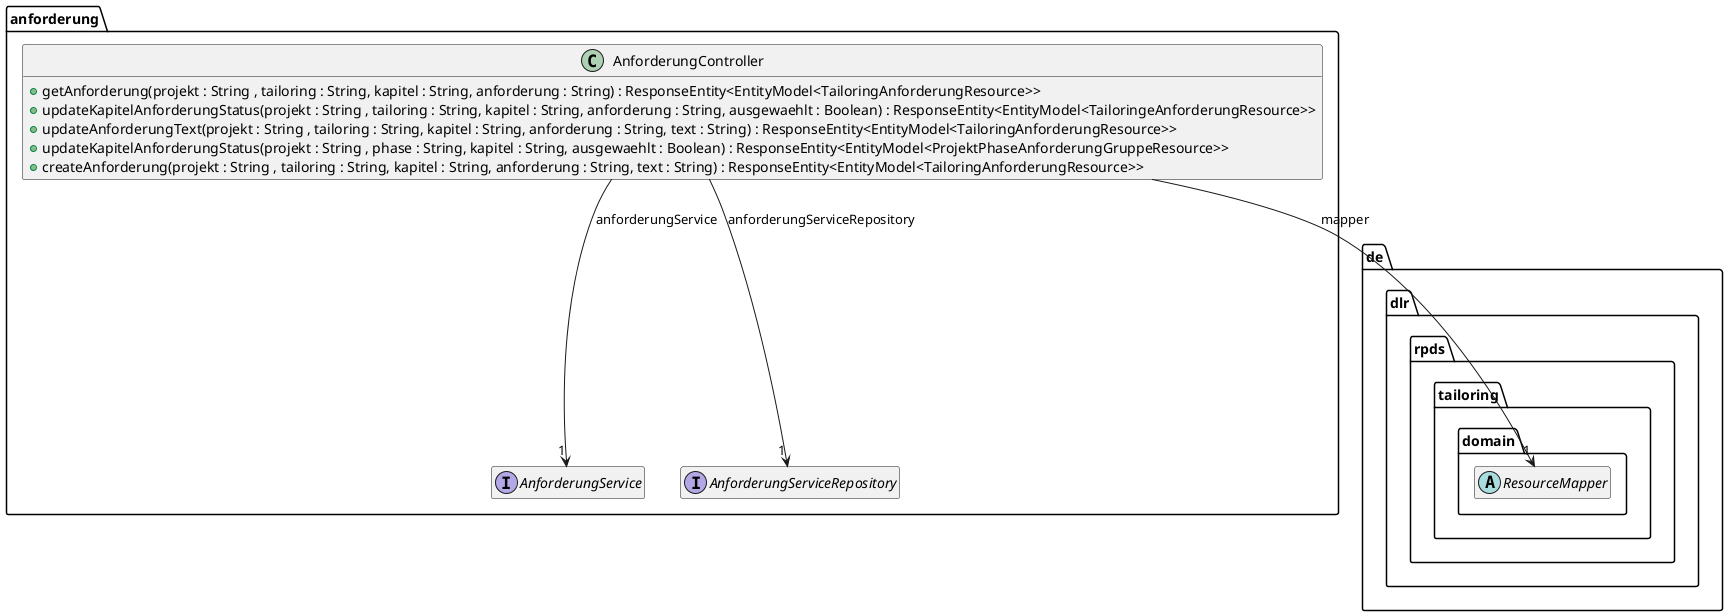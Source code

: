 @startuml Ebene3.png
hide empty members

package de.dlr.rpds.tailoring {
    package domain {
        abstract class ResourceMapper
    }
}

package anforderung {
    interface AnforderungService {
    }

    interface AnforderungServiceRepository{
    }

    class AnforderungController {
        +getAnforderung(projekt : String , tailoring : String, kapitel : String, anforderung : String) : ResponseEntity<EntityModel<TailoringAnforderungResource>>
        +updateKapitelAnforderungStatus(projekt : String , tailoring : String, kapitel : String, anforderung : String, ausgewaehlt : Boolean) : ResponseEntity<EntityModel<TailoringeAnforderungResource>>
        +updateAnforderungText(projekt : String , tailoring : String, kapitel : String, anforderung : String, text : String) : ResponseEntity<EntityModel<TailoringAnforderungResource>>
        +updateKapitelAnforderungStatus(projekt : String , phase : String, kapitel : String, ausgewaehlt : Boolean) : ResponseEntity<EntityModel<ProjektPhaseAnforderungGruppeResource>>
        +createAnforderung(projekt : String , tailoring : String, kapitel : String, anforderung : String, text : String) : ResponseEntity<EntityModel<TailoringAnforderungResource>>
    }
    AnforderungController --> "1" ResourceMapper : mapper
    AnforderungController --> "1" AnforderungService : anforderungService
    AnforderungController --> "1" AnforderungServiceRepository : anforderungServiceRepository

}
@enduml
